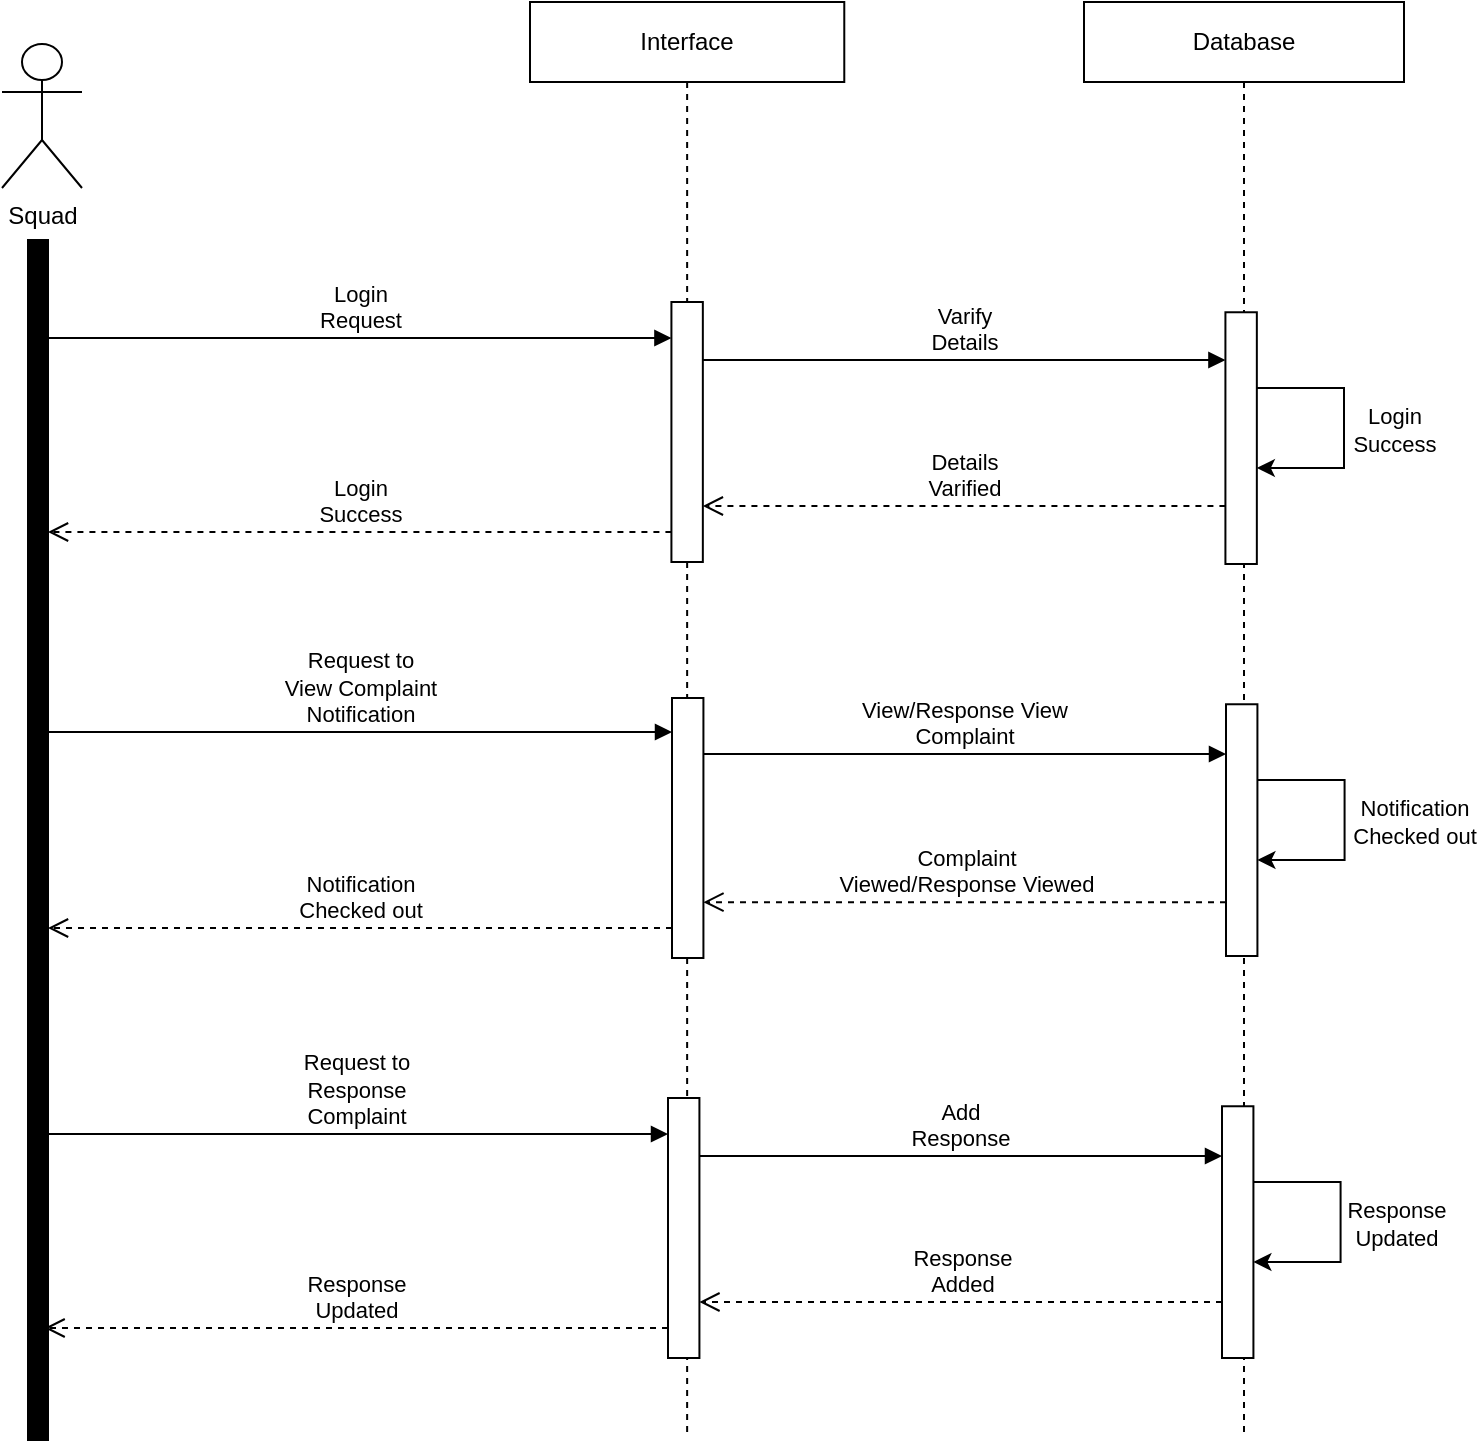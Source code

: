 <mxfile version="22.0.2" type="device">
  <diagram name="Page-1" id="2YBvvXClWsGukQMizWep">
    <mxGraphModel dx="1434" dy="781" grid="1" gridSize="10" guides="1" tooltips="1" connect="1" arrows="1" fold="1" page="1" pageScale="1" pageWidth="850" pageHeight="1100" math="0" shadow="0">
      <root>
        <mxCell id="0" />
        <mxCell id="1" parent="0" />
        <mxCell id="Mqo0KjzpIoh4lZvFyHTM-11" value="" style="html=1;points=[[0,0,0,0,5],[0,1,0,0,-5],[1,0,0,0,5],[1,1,0,0,-5]];perimeter=orthogonalPerimeter;outlineConnect=0;targetShapes=umlLifeline;portConstraint=eastwest;newEdgeStyle={&quot;curved&quot;:0,&quot;rounded&quot;:0};fillColor=#000000;" parent="1" vertex="1">
          <mxGeometry x="80" y="240" width="10" height="600" as="geometry" />
        </mxCell>
        <mxCell id="Mqo0KjzpIoh4lZvFyHTM-13" value="Squad" style="shape=umlActor;verticalLabelPosition=bottom;verticalAlign=top;html=1;" parent="1" vertex="1">
          <mxGeometry x="67" y="142" width="40" height="72" as="geometry" />
        </mxCell>
        <mxCell id="Mqo0KjzpIoh4lZvFyHTM-1" value="Interface" style="shape=umlLifeline;perimeter=lifelinePerimeter;whiteSpace=wrap;html=1;container=0;dropTarget=0;collapsible=0;recursiveResize=0;outlineConnect=0;portConstraint=eastwest;newEdgeStyle={&quot;edgeStyle&quot;:&quot;elbowEdgeStyle&quot;,&quot;elbow&quot;:&quot;vertical&quot;,&quot;curved&quot;:0,&quot;rounded&quot;:0};" parent="1" vertex="1">
          <mxGeometry x="331" y="121" width="157.14" height="718" as="geometry" />
        </mxCell>
        <mxCell id="Mqo0KjzpIoh4lZvFyHTM-2" value="" style="html=1;points=[];perimeter=orthogonalPerimeter;outlineConnect=0;targetShapes=umlLifeline;portConstraint=eastwest;newEdgeStyle={&quot;edgeStyle&quot;:&quot;elbowEdgeStyle&quot;,&quot;elbow&quot;:&quot;vertical&quot;,&quot;curved&quot;:0,&quot;rounded&quot;:0};" parent="Mqo0KjzpIoh4lZvFyHTM-1" vertex="1">
          <mxGeometry x="70.71" y="150" width="15.71" height="130" as="geometry" />
        </mxCell>
        <mxCell id="Mqo0KjzpIoh4lZvFyHTM-5" value="Database" style="shape=umlLifeline;perimeter=lifelinePerimeter;whiteSpace=wrap;html=1;container=0;dropTarget=0;collapsible=0;recursiveResize=0;outlineConnect=0;portConstraint=eastwest;newEdgeStyle={&quot;edgeStyle&quot;:&quot;elbowEdgeStyle&quot;,&quot;elbow&quot;:&quot;vertical&quot;,&quot;curved&quot;:0,&quot;rounded&quot;:0};" parent="1" vertex="1">
          <mxGeometry x="608" y="121" width="160" height="717" as="geometry" />
        </mxCell>
        <mxCell id="Mqo0KjzpIoh4lZvFyHTM-6" value="" style="html=1;points=[];perimeter=orthogonalPerimeter;outlineConnect=0;targetShapes=umlLifeline;portConstraint=eastwest;newEdgeStyle={&quot;edgeStyle&quot;:&quot;elbowEdgeStyle&quot;,&quot;elbow&quot;:&quot;vertical&quot;,&quot;curved&quot;:0,&quot;rounded&quot;:0};" parent="Mqo0KjzpIoh4lZvFyHTM-5" vertex="1">
          <mxGeometry x="70.71" y="155.13" width="15.71" height="125.87" as="geometry" />
        </mxCell>
        <mxCell id="Mqo0KjzpIoh4lZvFyHTM-20" value="" style="edgeStyle=none;orthogonalLoop=1;jettySize=auto;html=1;rounded=0;" parent="Mqo0KjzpIoh4lZvFyHTM-5" edge="1">
          <mxGeometry width="100" relative="1" as="geometry">
            <mxPoint x="86.42" y="193" as="sourcePoint" />
            <mxPoint x="86.42" y="233" as="targetPoint" />
            <Array as="points">
              <mxPoint x="130" y="193" />
              <mxPoint x="130" y="233" />
            </Array>
          </mxGeometry>
        </mxCell>
        <mxCell id="Mqo0KjzpIoh4lZvFyHTM-22" value="Login&lt;br&gt;Success" style="edgeLabel;html=1;align=center;verticalAlign=middle;resizable=0;points=[];" parent="Mqo0KjzpIoh4lZvFyHTM-20" vertex="1" connectable="0">
          <mxGeometry x="0.016" y="2" relative="1" as="geometry">
            <mxPoint x="23" as="offset" />
          </mxGeometry>
        </mxCell>
        <mxCell id="XzqE9v-0YKI9uURfEg6D-5" value="Login&lt;br&gt;Success" style="html=1;verticalAlign=bottom;endArrow=open;dashed=1;endSize=8;curved=0;rounded=0;" parent="1" source="Mqo0KjzpIoh4lZvFyHTM-2" edge="1">
          <mxGeometry relative="1" as="geometry">
            <mxPoint x="380" y="386" as="sourcePoint" />
            <mxPoint x="90" y="386" as="targetPoint" />
          </mxGeometry>
        </mxCell>
        <mxCell id="XzqE9v-0YKI9uURfEg6D-6" value="Details&lt;br&gt;Varified" style="html=1;verticalAlign=bottom;endArrow=open;dashed=1;endSize=8;curved=0;rounded=0;" parent="1" source="Mqo0KjzpIoh4lZvFyHTM-6" edge="1">
          <mxGeometry relative="1" as="geometry">
            <mxPoint x="670" y="380" as="sourcePoint" />
            <mxPoint x="417.42" y="373" as="targetPoint" />
          </mxGeometry>
        </mxCell>
        <mxCell id="XzqE9v-0YKI9uURfEg6D-18" value="Login&lt;br&gt;Request" style="html=1;verticalAlign=bottom;endArrow=block;curved=0;rounded=0;" parent="1" edge="1">
          <mxGeometry width="80" relative="1" as="geometry">
            <mxPoint x="90" y="289" as="sourcePoint" />
            <mxPoint x="401.71" y="289" as="targetPoint" />
          </mxGeometry>
        </mxCell>
        <mxCell id="XzqE9v-0YKI9uURfEg6D-19" value="Varify&lt;br&gt;Details" style="html=1;verticalAlign=bottom;endArrow=block;curved=0;rounded=0;" parent="1" edge="1">
          <mxGeometry width="80" relative="1" as="geometry">
            <mxPoint x="417.42" y="300" as="sourcePoint" />
            <mxPoint x="678.71" y="300" as="targetPoint" />
          </mxGeometry>
        </mxCell>
        <mxCell id="XzqE9v-0YKI9uURfEg6D-36" value="" style="html=1;points=[];perimeter=orthogonalPerimeter;outlineConnect=0;targetShapes=umlLifeline;portConstraint=eastwest;newEdgeStyle={&quot;edgeStyle&quot;:&quot;elbowEdgeStyle&quot;,&quot;elbow&quot;:&quot;vertical&quot;,&quot;curved&quot;:0,&quot;rounded&quot;:0};" parent="1" vertex="1">
          <mxGeometry x="402" y="469" width="15.71" height="130" as="geometry" />
        </mxCell>
        <mxCell id="XzqE9v-0YKI9uURfEg6D-37" value="" style="html=1;points=[];perimeter=orthogonalPerimeter;outlineConnect=0;targetShapes=umlLifeline;portConstraint=eastwest;newEdgeStyle={&quot;edgeStyle&quot;:&quot;elbowEdgeStyle&quot;,&quot;elbow&quot;:&quot;vertical&quot;,&quot;curved&quot;:0,&quot;rounded&quot;:0};" parent="1" vertex="1">
          <mxGeometry x="679" y="472.13" width="15.71" height="125.87" as="geometry" />
        </mxCell>
        <mxCell id="XzqE9v-0YKI9uURfEg6D-38" value="" style="edgeStyle=none;orthogonalLoop=1;jettySize=auto;html=1;rounded=0;" parent="1" edge="1">
          <mxGeometry width="100" relative="1" as="geometry">
            <mxPoint x="694.71" y="510" as="sourcePoint" />
            <mxPoint x="694.71" y="550" as="targetPoint" />
            <Array as="points">
              <mxPoint x="738.29" y="510" />
              <mxPoint x="738.29" y="550" />
            </Array>
          </mxGeometry>
        </mxCell>
        <mxCell id="XzqE9v-0YKI9uURfEg6D-39" value="Notification&lt;br&gt;Checked out" style="edgeLabel;html=1;align=center;verticalAlign=middle;resizable=0;points=[];" parent="XzqE9v-0YKI9uURfEg6D-38" vertex="1" connectable="0">
          <mxGeometry x="0.016" y="2" relative="1" as="geometry">
            <mxPoint x="32" as="offset" />
          </mxGeometry>
        </mxCell>
        <mxCell id="XzqE9v-0YKI9uURfEg6D-40" value="Notification&lt;br&gt;Checked out" style="html=1;verticalAlign=bottom;endArrow=open;dashed=1;endSize=8;curved=0;rounded=0;" parent="1" edge="1">
          <mxGeometry relative="1" as="geometry">
            <mxPoint x="402" y="584" as="sourcePoint" />
            <mxPoint x="90" y="584" as="targetPoint" />
          </mxGeometry>
        </mxCell>
        <mxCell id="XzqE9v-0YKI9uURfEg6D-41" value="Complaint&lt;br&gt;Viewed/Response Viewed" style="html=1;verticalAlign=bottom;endArrow=open;dashed=1;endSize=8;curved=0;rounded=0;" parent="1" edge="1">
          <mxGeometry relative="1" as="geometry">
            <mxPoint x="679" y="571.065" as="sourcePoint" />
            <mxPoint x="417.71" y="571.065" as="targetPoint" />
          </mxGeometry>
        </mxCell>
        <mxCell id="XzqE9v-0YKI9uURfEg6D-42" value="Request to&lt;br&gt;View Complaint&lt;br&gt;Notification" style="html=1;verticalAlign=bottom;endArrow=block;curved=0;rounded=0;" parent="1" source="Mqo0KjzpIoh4lZvFyHTM-11" edge="1">
          <mxGeometry width="80" relative="1" as="geometry">
            <mxPoint x="100" y="490" as="sourcePoint" />
            <mxPoint x="402.0" y="486" as="targetPoint" />
          </mxGeometry>
        </mxCell>
        <mxCell id="XzqE9v-0YKI9uURfEg6D-43" value="View/Response View&lt;br&gt;Complaint" style="html=1;verticalAlign=bottom;endArrow=block;curved=0;rounded=0;" parent="1" edge="1">
          <mxGeometry width="80" relative="1" as="geometry">
            <mxPoint x="417.71" y="497" as="sourcePoint" />
            <mxPoint x="679" y="497" as="targetPoint" />
          </mxGeometry>
        </mxCell>
        <mxCell id="XzqE9v-0YKI9uURfEg6D-44" value="" style="html=1;points=[];perimeter=orthogonalPerimeter;outlineConnect=0;targetShapes=umlLifeline;portConstraint=eastwest;newEdgeStyle={&quot;edgeStyle&quot;:&quot;elbowEdgeStyle&quot;,&quot;elbow&quot;:&quot;vertical&quot;,&quot;curved&quot;:0,&quot;rounded&quot;:0};" parent="1" vertex="1">
          <mxGeometry x="400" y="669" width="15.71" height="130" as="geometry" />
        </mxCell>
        <mxCell id="XzqE9v-0YKI9uURfEg6D-45" value="" style="html=1;points=[];perimeter=orthogonalPerimeter;outlineConnect=0;targetShapes=umlLifeline;portConstraint=eastwest;newEdgeStyle={&quot;edgeStyle&quot;:&quot;elbowEdgeStyle&quot;,&quot;elbow&quot;:&quot;vertical&quot;,&quot;curved&quot;:0,&quot;rounded&quot;:0};" parent="1" vertex="1">
          <mxGeometry x="677" y="673.13" width="15.71" height="125.87" as="geometry" />
        </mxCell>
        <mxCell id="XzqE9v-0YKI9uURfEg6D-46" value="" style="edgeStyle=none;orthogonalLoop=1;jettySize=auto;html=1;rounded=0;" parent="1" edge="1">
          <mxGeometry width="100" relative="1" as="geometry">
            <mxPoint x="692.71" y="711" as="sourcePoint" />
            <mxPoint x="692.71" y="751" as="targetPoint" />
            <Array as="points">
              <mxPoint x="736.29" y="711" />
              <mxPoint x="736.29" y="751" />
            </Array>
          </mxGeometry>
        </mxCell>
        <mxCell id="XzqE9v-0YKI9uURfEg6D-47" value="Response&lt;br&gt;Updated" style="edgeLabel;html=1;align=center;verticalAlign=middle;resizable=0;points=[];" parent="XzqE9v-0YKI9uURfEg6D-46" vertex="1" connectable="0">
          <mxGeometry x="0.016" y="2" relative="1" as="geometry">
            <mxPoint x="25" as="offset" />
          </mxGeometry>
        </mxCell>
        <mxCell id="XzqE9v-0YKI9uURfEg6D-48" value="Response&lt;br&gt;Updated" style="html=1;verticalAlign=bottom;endArrow=open;dashed=1;endSize=8;curved=0;rounded=0;" parent="1" source="XzqE9v-0YKI9uURfEg6D-44" edge="1">
          <mxGeometry relative="1" as="geometry">
            <mxPoint x="378.29" y="784" as="sourcePoint" />
            <mxPoint x="88.29" y="784" as="targetPoint" />
          </mxGeometry>
        </mxCell>
        <mxCell id="XzqE9v-0YKI9uURfEg6D-49" value="Response&lt;br&gt;Added" style="html=1;verticalAlign=bottom;endArrow=open;dashed=1;endSize=8;curved=0;rounded=0;" parent="1" source="XzqE9v-0YKI9uURfEg6D-45" edge="1">
          <mxGeometry relative="1" as="geometry">
            <mxPoint x="668.29" y="778" as="sourcePoint" />
            <mxPoint x="415.71" y="771" as="targetPoint" />
          </mxGeometry>
        </mxCell>
        <mxCell id="XzqE9v-0YKI9uURfEg6D-50" value="Request to&lt;br&gt;Response&lt;br&gt;Complaint" style="html=1;verticalAlign=bottom;endArrow=block;curved=0;rounded=0;" parent="1" edge="1">
          <mxGeometry width="80" relative="1" as="geometry">
            <mxPoint x="88.29" y="687" as="sourcePoint" />
            <mxPoint x="400.0" y="687" as="targetPoint" />
          </mxGeometry>
        </mxCell>
        <mxCell id="XzqE9v-0YKI9uURfEg6D-51" value="Add&lt;br&gt;Response" style="html=1;verticalAlign=bottom;endArrow=block;curved=0;rounded=0;" parent="1" edge="1">
          <mxGeometry width="80" relative="1" as="geometry">
            <mxPoint x="415.71" y="698" as="sourcePoint" />
            <mxPoint x="677" y="698" as="targetPoint" />
          </mxGeometry>
        </mxCell>
      </root>
    </mxGraphModel>
  </diagram>
</mxfile>
